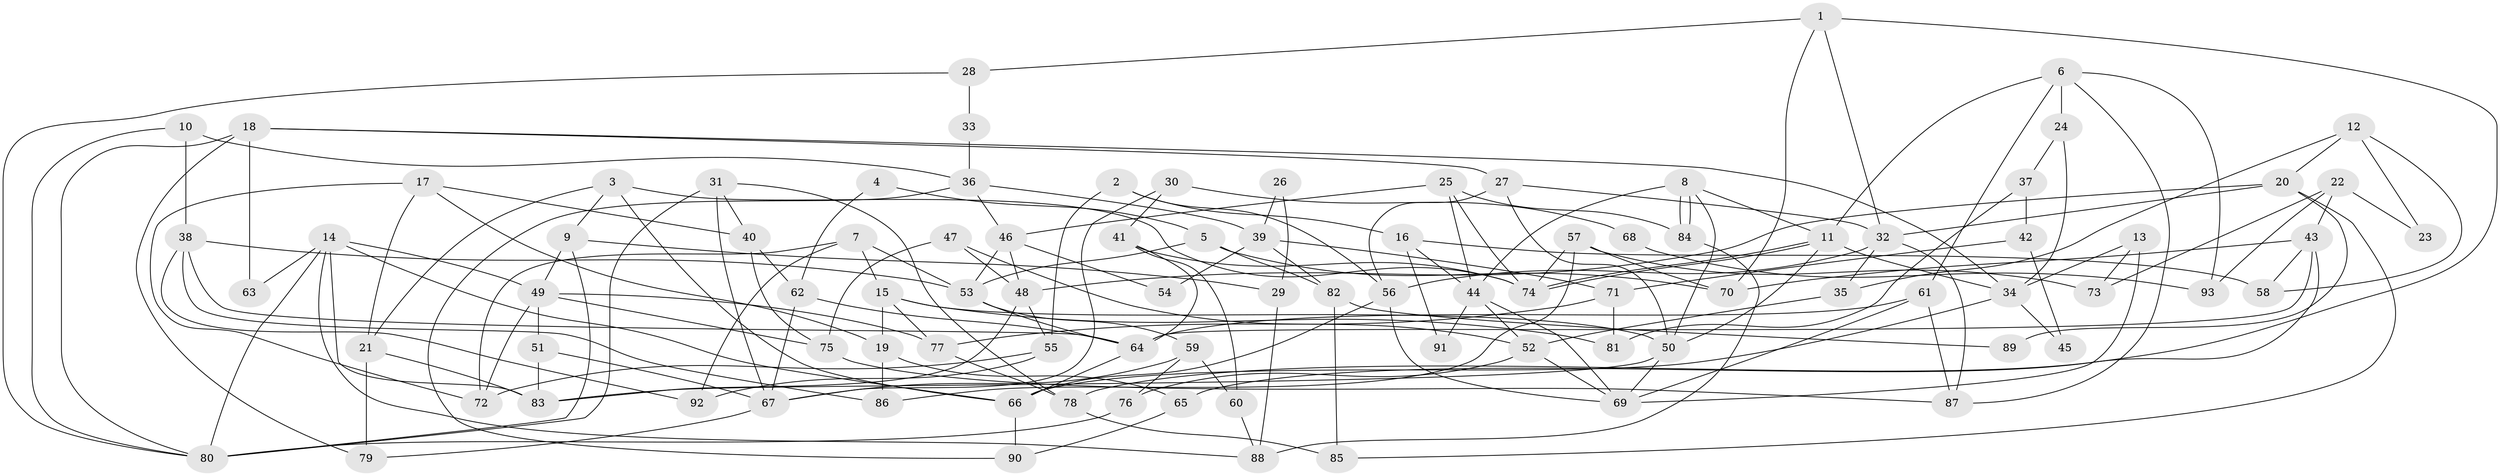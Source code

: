 // coarse degree distribution, {6: 0.12962962962962962, 5: 0.2777777777777778, 4: 0.12962962962962962, 8: 0.1111111111111111, 7: 0.1111111111111111, 9: 0.037037037037037035, 2: 0.07407407407407407, 3: 0.12962962962962962}
// Generated by graph-tools (version 1.1) at 2025/42/03/06/25 10:42:01]
// undirected, 93 vertices, 186 edges
graph export_dot {
graph [start="1"]
  node [color=gray90,style=filled];
  1;
  2;
  3;
  4;
  5;
  6;
  7;
  8;
  9;
  10;
  11;
  12;
  13;
  14;
  15;
  16;
  17;
  18;
  19;
  20;
  21;
  22;
  23;
  24;
  25;
  26;
  27;
  28;
  29;
  30;
  31;
  32;
  33;
  34;
  35;
  36;
  37;
  38;
  39;
  40;
  41;
  42;
  43;
  44;
  45;
  46;
  47;
  48;
  49;
  50;
  51;
  52;
  53;
  54;
  55;
  56;
  57;
  58;
  59;
  60;
  61;
  62;
  63;
  64;
  65;
  66;
  67;
  68;
  69;
  70;
  71;
  72;
  73;
  74;
  75;
  76;
  77;
  78;
  79;
  80;
  81;
  82;
  83;
  84;
  85;
  86;
  87;
  88;
  89;
  90;
  91;
  92;
  93;
  1 -- 70;
  1 -- 32;
  1 -- 28;
  1 -- 78;
  2 -- 56;
  2 -- 55;
  2 -- 16;
  3 -- 66;
  3 -- 74;
  3 -- 9;
  3 -- 21;
  4 -- 62;
  4 -- 5;
  5 -- 53;
  5 -- 70;
  5 -- 82;
  6 -- 11;
  6 -- 87;
  6 -- 24;
  6 -- 61;
  6 -- 93;
  7 -- 53;
  7 -- 72;
  7 -- 15;
  7 -- 92;
  8 -- 44;
  8 -- 84;
  8 -- 84;
  8 -- 11;
  8 -- 50;
  9 -- 80;
  9 -- 29;
  9 -- 49;
  10 -- 38;
  10 -- 80;
  10 -- 36;
  11 -- 74;
  11 -- 74;
  11 -- 34;
  11 -- 50;
  12 -- 35;
  12 -- 20;
  12 -- 23;
  12 -- 58;
  13 -- 34;
  13 -- 69;
  13 -- 73;
  14 -- 83;
  14 -- 80;
  14 -- 49;
  14 -- 63;
  14 -- 66;
  14 -- 88;
  15 -- 50;
  15 -- 19;
  15 -- 77;
  15 -- 81;
  16 -- 58;
  16 -- 44;
  16 -- 91;
  17 -- 40;
  17 -- 21;
  17 -- 19;
  17 -- 72;
  18 -- 34;
  18 -- 27;
  18 -- 63;
  18 -- 79;
  18 -- 80;
  19 -- 65;
  19 -- 86;
  20 -- 48;
  20 -- 32;
  20 -- 85;
  20 -- 89;
  21 -- 83;
  21 -- 79;
  22 -- 43;
  22 -- 73;
  22 -- 23;
  22 -- 93;
  24 -- 34;
  24 -- 37;
  25 -- 44;
  25 -- 84;
  25 -- 46;
  25 -- 74;
  26 -- 29;
  26 -- 39;
  27 -- 56;
  27 -- 50;
  27 -- 32;
  28 -- 80;
  28 -- 33;
  29 -- 88;
  30 -- 67;
  30 -- 41;
  30 -- 68;
  31 -- 67;
  31 -- 78;
  31 -- 40;
  31 -- 80;
  32 -- 87;
  32 -- 35;
  32 -- 56;
  33 -- 36;
  34 -- 66;
  34 -- 45;
  35 -- 52;
  36 -- 46;
  36 -- 39;
  36 -- 90;
  37 -- 81;
  37 -- 42;
  38 -- 92;
  38 -- 64;
  38 -- 53;
  38 -- 86;
  39 -- 82;
  39 -- 54;
  39 -- 71;
  40 -- 75;
  40 -- 62;
  41 -- 64;
  41 -- 74;
  41 -- 60;
  42 -- 71;
  42 -- 45;
  43 -- 65;
  43 -- 64;
  43 -- 58;
  43 -- 70;
  44 -- 69;
  44 -- 52;
  44 -- 91;
  46 -- 53;
  46 -- 48;
  46 -- 54;
  47 -- 48;
  47 -- 52;
  47 -- 75;
  48 -- 83;
  48 -- 55;
  49 -- 51;
  49 -- 72;
  49 -- 75;
  49 -- 77;
  50 -- 69;
  50 -- 83;
  51 -- 67;
  51 -- 83;
  52 -- 69;
  52 -- 76;
  53 -- 64;
  53 -- 59;
  55 -- 72;
  55 -- 92;
  56 -- 66;
  56 -- 69;
  57 -- 86;
  57 -- 74;
  57 -- 70;
  57 -- 73;
  59 -- 76;
  59 -- 60;
  59 -- 67;
  60 -- 88;
  61 -- 69;
  61 -- 64;
  61 -- 87;
  62 -- 67;
  62 -- 64;
  64 -- 66;
  65 -- 90;
  66 -- 90;
  67 -- 79;
  68 -- 93;
  71 -- 77;
  71 -- 81;
  75 -- 87;
  76 -- 80;
  77 -- 78;
  78 -- 85;
  82 -- 85;
  82 -- 89;
  84 -- 88;
}
